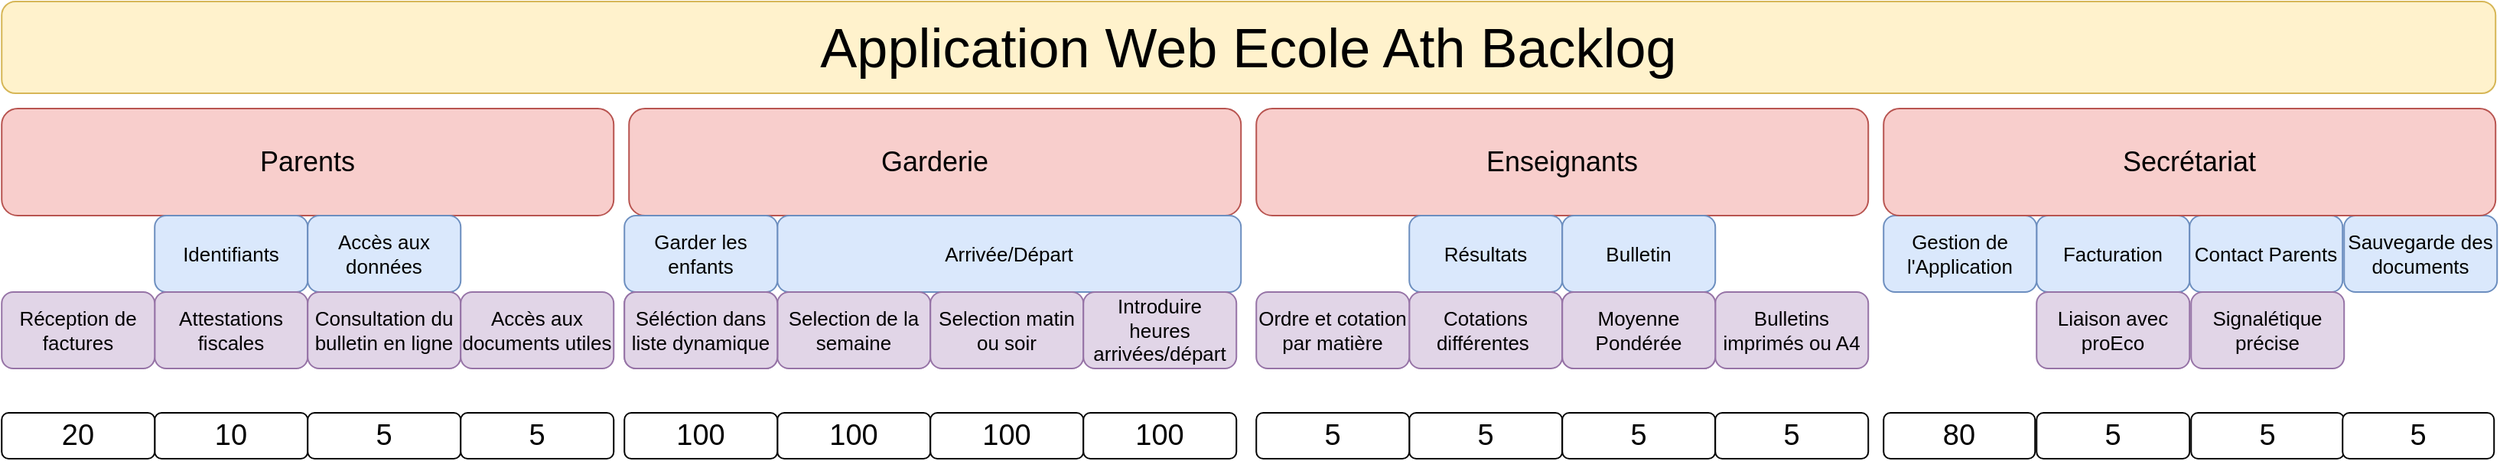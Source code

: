 <mxfile version="12.6.5" type="device"><diagram id="q6wyMThRJZfuZrxIRghJ" name="Page-1"><mxGraphModel dx="6934.94" dy="979" grid="1" gridSize="10" guides="1" tooltips="1" connect="1" arrows="1" fold="1" page="1" pageScale="1.42" pageWidth="1169" pageHeight="827" math="0" shadow="0"><root><mxCell id="0"/><mxCell id="1" parent="0"/><mxCell id="D8RuryzLIeoYLJ_t6Px0-1" value="&lt;font style=&quot;font-size: 36px&quot;&gt;Application Web Ecole Ath Backlog&lt;/font&gt;" style="rounded=1;whiteSpace=wrap;html=1;fillColor=#fff2cc;strokeColor=#d6b656;" parent="1" vertex="1"><mxGeometry x="-4965.88" y="90" width="1630" height="60" as="geometry"/></mxCell><mxCell id="D8RuryzLIeoYLJ_t6Px0-2" value="&lt;font style=&quot;font-size: 18px&quot;&gt;Garderie&lt;/font&gt;" style="rounded=1;whiteSpace=wrap;html=1;fillColor=#f8cecc;strokeColor=#b85450;" parent="1" vertex="1"><mxGeometry x="-4555.88" y="160" width="400" height="70" as="geometry"/></mxCell><mxCell id="D8RuryzLIeoYLJ_t6Px0-3" value="&lt;font style=&quot;font-size: 18px&quot;&gt;Enseignants&lt;/font&gt;" style="rounded=1;whiteSpace=wrap;html=1;fillColor=#f8cecc;strokeColor=#b85450;" parent="1" vertex="1"><mxGeometry x="-4145.88" y="160" width="400" height="70" as="geometry"/></mxCell><mxCell id="D8RuryzLIeoYLJ_t6Px0-5" value="Arrivée/Départ" style="rounded=1;whiteSpace=wrap;html=1;fillColor=#dae8fc;strokeColor=#6c8ebf;fontSize=13;" parent="1" vertex="1"><mxGeometry x="-4458.88" y="230" width="303" height="50" as="geometry"/></mxCell><mxCell id="D8RuryzLIeoYLJ_t6Px0-6" value="Garder les enfants" style="rounded=1;whiteSpace=wrap;html=1;fillColor=#dae8fc;strokeColor=#6c8ebf;fontSize=13;" parent="1" vertex="1"><mxGeometry x="-4558.88" y="230" width="100" height="50" as="geometry"/></mxCell><mxCell id="D8RuryzLIeoYLJ_t6Px0-8" value="Résultats" style="rounded=1;whiteSpace=wrap;html=1;fillColor=#dae8fc;strokeColor=#6c8ebf;fontSize=13;" parent="1" vertex="1"><mxGeometry x="-4045.88" y="230" width="100" height="50" as="geometry"/></mxCell><mxCell id="D8RuryzLIeoYLJ_t6Px0-9" value="Bulletin" style="rounded=1;whiteSpace=wrap;html=1;fillColor=#dae8fc;strokeColor=#6c8ebf;fontSize=13;" parent="1" vertex="1"><mxGeometry x="-3945.88" y="230" width="100" height="50" as="geometry"/></mxCell><mxCell id="D8RuryzLIeoYLJ_t6Px0-10" value="Facturation" style="rounded=1;whiteSpace=wrap;html=1;fillColor=#dae8fc;strokeColor=#6c8ebf;fontSize=13;" parent="1" vertex="1"><mxGeometry x="-3635.88" y="230" width="100" height="50" as="geometry"/></mxCell><mxCell id="D8RuryzLIeoYLJ_t6Px0-11" value="Contact Parents" style="rounded=1;whiteSpace=wrap;html=1;fillColor=#dae8fc;strokeColor=#6c8ebf;fontSize=13;" parent="1" vertex="1"><mxGeometry x="-3535.88" y="230" width="100" height="50" as="geometry"/></mxCell><mxCell id="D8RuryzLIeoYLJ_t6Px0-27" value="Gestion de l'Application" style="rounded=1;whiteSpace=wrap;html=1;fillColor=#dae8fc;strokeColor=#6c8ebf;fontSize=13;" parent="1" vertex="1"><mxGeometry x="-3735.88" y="230" width="100" height="50" as="geometry"/></mxCell><mxCell id="D8RuryzLIeoYLJ_t6Px0-28" value="Sauvegarde des documents" style="rounded=1;whiteSpace=wrap;html=1;fillColor=#dae8fc;strokeColor=#6c8ebf;fontSize=13;" parent="1" vertex="1"><mxGeometry x="-3434.88" y="230" width="100" height="50" as="geometry"/></mxCell><mxCell id="D8RuryzLIeoYLJ_t6Px0-31" value="Cotations différentes&amp;nbsp;" style="rounded=1;whiteSpace=wrap;html=1;fillColor=#e1d5e7;strokeColor=#9673a6;fontSize=13;" parent="1" vertex="1"><mxGeometry x="-4045.88" y="280" width="100" height="50" as="geometry"/></mxCell><mxCell id="D8RuryzLIeoYLJ_t6Px0-32" value="Moyenne Pondérée" style="rounded=1;whiteSpace=wrap;html=1;fillColor=#e1d5e7;strokeColor=#9673a6;fontSize=13;" parent="1" vertex="1"><mxGeometry x="-3945.88" y="280" width="100" height="50" as="geometry"/></mxCell><mxCell id="D8RuryzLIeoYLJ_t6Px0-33" value="Liaison avec proEco" style="rounded=1;whiteSpace=wrap;html=1;fillColor=#e1d5e7;strokeColor=#9673a6;fontSize=13;" parent="1" vertex="1"><mxGeometry x="-3635.88" y="280" width="100" height="50" as="geometry"/></mxCell><mxCell id="D8RuryzLIeoYLJ_t6Px0-34" value="Signalétique précise" style="rounded=1;whiteSpace=wrap;html=1;fillColor=#e1d5e7;strokeColor=#9673a6;fontSize=13;" parent="1" vertex="1"><mxGeometry x="-3534.88" y="280" width="100" height="50" as="geometry"/></mxCell><mxCell id="D8RuryzLIeoYLJ_t6Px0-35" value="Selection de la semaine" style="rounded=1;whiteSpace=wrap;html=1;fillColor=#e1d5e7;strokeColor=#9673a6;fontSize=13;" parent="1" vertex="1"><mxGeometry x="-4458.88" y="280" width="100" height="50" as="geometry"/></mxCell><mxCell id="D8RuryzLIeoYLJ_t6Px0-36" value="Selection matin ou soir" style="rounded=1;whiteSpace=wrap;html=1;fillColor=#e1d5e7;strokeColor=#9673a6;fontSize=13;" parent="1" vertex="1"><mxGeometry x="-4358.88" y="280" width="100" height="50" as="geometry"/></mxCell><mxCell id="D8RuryzLIeoYLJ_t6Px0-49" value="Séléction dans liste dynamique" style="rounded=1;whiteSpace=wrap;html=1;fillColor=#e1d5e7;strokeColor=#9673a6;fontSize=13;" parent="1" vertex="1"><mxGeometry x="-4558.88" y="280" width="100" height="50" as="geometry"/></mxCell><mxCell id="D8RuryzLIeoYLJ_t6Px0-50" value="Introduire heures arrivées/départ" style="rounded=1;whiteSpace=wrap;html=1;fillColor=#e1d5e7;strokeColor=#9673a6;fontSize=13;" parent="1" vertex="1"><mxGeometry x="-4258.88" y="280" width="100" height="50" as="geometry"/></mxCell><mxCell id="D8RuryzLIeoYLJ_t6Px0-51" value="Bulletins imprimés ou A4" style="rounded=1;whiteSpace=wrap;html=1;fillColor=#e1d5e7;strokeColor=#9673a6;fontSize=13;" parent="1" vertex="1"><mxGeometry x="-3845.88" y="280" width="100" height="50" as="geometry"/></mxCell><mxCell id="D8RuryzLIeoYLJ_t6Px0-52" value="Ordre et cotation par matière" style="rounded=1;whiteSpace=wrap;html=1;fillColor=#e1d5e7;strokeColor=#9673a6;fontSize=13;" parent="1" vertex="1"><mxGeometry x="-4145.88" y="280" width="100" height="50" as="geometry"/></mxCell><mxCell id="qe1Kzvx-B7rk28ssjzrb-4" value="&lt;font style=&quot;font-size: 18px&quot;&gt;Parents&lt;/font&gt;" style="rounded=1;whiteSpace=wrap;html=1;fillColor=#f8cecc;strokeColor=#b85450;" parent="1" vertex="1"><mxGeometry x="-4965.88" y="160" width="400" height="70" as="geometry"/></mxCell><mxCell id="qe1Kzvx-B7rk28ssjzrb-5" value="Identifiants" style="rounded=1;whiteSpace=wrap;html=1;fillColor=#dae8fc;strokeColor=#6c8ebf;fontSize=13;" parent="1" vertex="1"><mxGeometry x="-4865.88" y="230" width="100" height="50" as="geometry"/></mxCell><mxCell id="qe1Kzvx-B7rk28ssjzrb-6" value="Accès aux données" style="rounded=1;whiteSpace=wrap;html=1;fillColor=#dae8fc;strokeColor=#6c8ebf;fontSize=13;" parent="1" vertex="1"><mxGeometry x="-4765.88" y="230" width="100" height="50" as="geometry"/></mxCell><mxCell id="qe1Kzvx-B7rk28ssjzrb-7" value="Attestations fiscales" style="rounded=1;whiteSpace=wrap;html=1;fillColor=#e1d5e7;strokeColor=#9673a6;fontSize=13;" parent="1" vertex="1"><mxGeometry x="-4865.88" y="280" width="100" height="50" as="geometry"/></mxCell><mxCell id="qe1Kzvx-B7rk28ssjzrb-8" value="Consultation du bulletin en ligne" style="rounded=1;whiteSpace=wrap;html=1;fillColor=#e1d5e7;strokeColor=#9673a6;fontSize=13;" parent="1" vertex="1"><mxGeometry x="-4765.88" y="280" width="100" height="50" as="geometry"/></mxCell><mxCell id="qe1Kzvx-B7rk28ssjzrb-9" value="Accès aux documents utiles" style="rounded=1;whiteSpace=wrap;html=1;fillColor=#e1d5e7;strokeColor=#9673a6;fontSize=13;" parent="1" vertex="1"><mxGeometry x="-4665.88" y="280" width="100" height="50" as="geometry"/></mxCell><mxCell id="qe1Kzvx-B7rk28ssjzrb-10" value="Réception de factures" style="rounded=1;whiteSpace=wrap;html=1;fillColor=#e1d5e7;strokeColor=#9673a6;fontSize=13;" parent="1" vertex="1"><mxGeometry x="-4965.88" y="280" width="100" height="50" as="geometry"/></mxCell><mxCell id="dKRX4eZBXR0JZnqNTjp1-1" value="5" style="rounded=1;whiteSpace=wrap;html=1;fontSize=19;" parent="1" vertex="1"><mxGeometry x="-4045.88" y="359" width="100" height="30" as="geometry"/></mxCell><mxCell id="dKRX4eZBXR0JZnqNTjp1-2" value="5" style="rounded=1;whiteSpace=wrap;html=1;fontSize=19;" parent="1" vertex="1"><mxGeometry x="-3945.88" y="359" width="100" height="30" as="geometry"/></mxCell><mxCell id="dKRX4eZBXR0JZnqNTjp1-3" value="5" style="rounded=1;whiteSpace=wrap;html=1;fontSize=19;" parent="1" vertex="1"><mxGeometry x="-3635.88" y="359" width="100" height="30" as="geometry"/></mxCell><mxCell id="dKRX4eZBXR0JZnqNTjp1-4" value="5" style="rounded=1;whiteSpace=wrap;html=1;fontSize=19;" parent="1" vertex="1"><mxGeometry x="-3534.88" y="359" width="100" height="30" as="geometry"/></mxCell><mxCell id="dKRX4eZBXR0JZnqNTjp1-5" value="100" style="rounded=1;whiteSpace=wrap;html=1;fontSize=19;" parent="1" vertex="1"><mxGeometry x="-4458.88" y="359" width="100" height="30" as="geometry"/></mxCell><mxCell id="dKRX4eZBXR0JZnqNTjp1-6" value="100" style="rounded=1;whiteSpace=wrap;html=1;fontSize=19;" parent="1" vertex="1"><mxGeometry x="-4358.88" y="359" width="100" height="30" as="geometry"/></mxCell><mxCell id="dKRX4eZBXR0JZnqNTjp1-7" value="100" style="rounded=1;whiteSpace=wrap;html=1;fontSize=19;" parent="1" vertex="1"><mxGeometry x="-4558.88" y="359" width="100" height="30" as="geometry"/></mxCell><mxCell id="dKRX4eZBXR0JZnqNTjp1-8" value="100" style="rounded=1;whiteSpace=wrap;html=1;fontSize=19;" parent="1" vertex="1"><mxGeometry x="-4258.88" y="359" width="100" height="30" as="geometry"/></mxCell><mxCell id="dKRX4eZBXR0JZnqNTjp1-9" value="5" style="rounded=1;whiteSpace=wrap;html=1;fontSize=19;" parent="1" vertex="1"><mxGeometry x="-3845.88" y="359" width="100" height="30" as="geometry"/></mxCell><mxCell id="dKRX4eZBXR0JZnqNTjp1-10" value="5" style="rounded=1;whiteSpace=wrap;html=1;fontSize=19;" parent="1" vertex="1"><mxGeometry x="-4145.88" y="359" width="100" height="30" as="geometry"/></mxCell><mxCell id="dKRX4eZBXR0JZnqNTjp1-11" value="10" style="rounded=1;whiteSpace=wrap;html=1;fontSize=19;" parent="1" vertex="1"><mxGeometry x="-4865.88" y="359" width="100" height="30" as="geometry"/></mxCell><mxCell id="dKRX4eZBXR0JZnqNTjp1-12" value="5" style="rounded=1;whiteSpace=wrap;html=1;fontSize=19;" parent="1" vertex="1"><mxGeometry x="-4765.88" y="359" width="100" height="30" as="geometry"/></mxCell><mxCell id="dKRX4eZBXR0JZnqNTjp1-13" value="5" style="rounded=1;whiteSpace=wrap;html=1;fontSize=19;" parent="1" vertex="1"><mxGeometry x="-4665.88" y="359" width="100" height="30" as="geometry"/></mxCell><mxCell id="dKRX4eZBXR0JZnqNTjp1-14" value="20" style="rounded=1;whiteSpace=wrap;html=1;fontSize=19;" parent="1" vertex="1"><mxGeometry x="-4965.88" y="359" width="100" height="30" as="geometry"/></mxCell><mxCell id="dKRX4eZBXR0JZnqNTjp1-15" value="80" style="rounded=1;whiteSpace=wrap;html=1;fontSize=19;" parent="1" vertex="1"><mxGeometry x="-3735.88" y="359" width="99" height="30" as="geometry"/></mxCell><mxCell id="dKRX4eZBXR0JZnqNTjp1-16" value="5" style="rounded=1;whiteSpace=wrap;html=1;fontSize=19;" parent="1" vertex="1"><mxGeometry x="-3435.88" y="359" width="99" height="30" as="geometry"/></mxCell><mxCell id="dKRX4eZBXR0JZnqNTjp1-17" value="&lt;font style=&quot;font-size: 18px&quot;&gt;Secrétariat&lt;/font&gt;" style="rounded=1;whiteSpace=wrap;html=1;fillColor=#f8cecc;strokeColor=#b85450;" parent="1" vertex="1"><mxGeometry x="-3735.88" y="160" width="400" height="70" as="geometry"/></mxCell><mxCell id="dKRX4eZBXR0JZnqNTjp1-18" value="Séléction dans liste dynamique" style="rounded=1;whiteSpace=wrap;html=1;fillColor=#e1d5e7;strokeColor=#9673a6;fontSize=13;" parent="1" vertex="1"><mxGeometry x="-4558.88" y="280" width="100" height="50" as="geometry"/></mxCell><mxCell id="dKRX4eZBXR0JZnqNTjp1-20" value="Moyenne Pondérée" style="rounded=1;whiteSpace=wrap;html=1;fillColor=#e1d5e7;strokeColor=#9673a6;fontSize=13;" parent="1" vertex="1"><mxGeometry x="-3945.88" y="280" width="100" height="50" as="geometry"/></mxCell></root></mxGraphModel></diagram></mxfile>